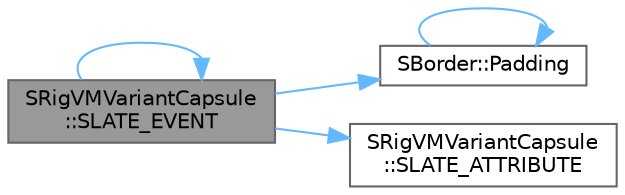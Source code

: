 digraph "SRigVMVariantCapsule::SLATE_EVENT"
{
 // INTERACTIVE_SVG=YES
 // LATEX_PDF_SIZE
  bgcolor="transparent";
  edge [fontname=Helvetica,fontsize=10,labelfontname=Helvetica,labelfontsize=10];
  node [fontname=Helvetica,fontsize=10,shape=box,height=0.2,width=0.4];
  rankdir="LR";
  Node1 [id="Node000001",label="SRigVMVariantCapsule\l::SLATE_EVENT",height=0.2,width=0.4,color="gray40", fillcolor="grey60", style="filled", fontcolor="black",tooltip=" "];
  Node1 -> Node2 [id="edge1_Node000001_Node000002",color="steelblue1",style="solid",tooltip=" "];
  Node2 [id="Node000002",label="SBorder::Padding",height=0.2,width=0.4,color="grey40", fillcolor="white", style="filled",URL="$d2/d51/classSBorder.html#a7340fb5fcceb566ea42bc68c792657f5",tooltip=" "];
  Node2 -> Node2 [id="edge2_Node000002_Node000002",color="steelblue1",style="solid",tooltip=" "];
  Node1 -> Node3 [id="edge3_Node000001_Node000003",color="steelblue1",style="solid",tooltip=" "];
  Node3 [id="Node000003",label="SRigVMVariantCapsule\l::SLATE_ATTRIBUTE",height=0.2,width=0.4,color="grey40", fillcolor="white", style="filled",URL="$d9/d2c/classSRigVMVariantCapsule.html#a5bd80c709b61b82b854703e69a8a418f",tooltip=" "];
  Node1 -> Node1 [id="edge4_Node000001_Node000001",color="steelblue1",style="solid",tooltip=" "];
}
